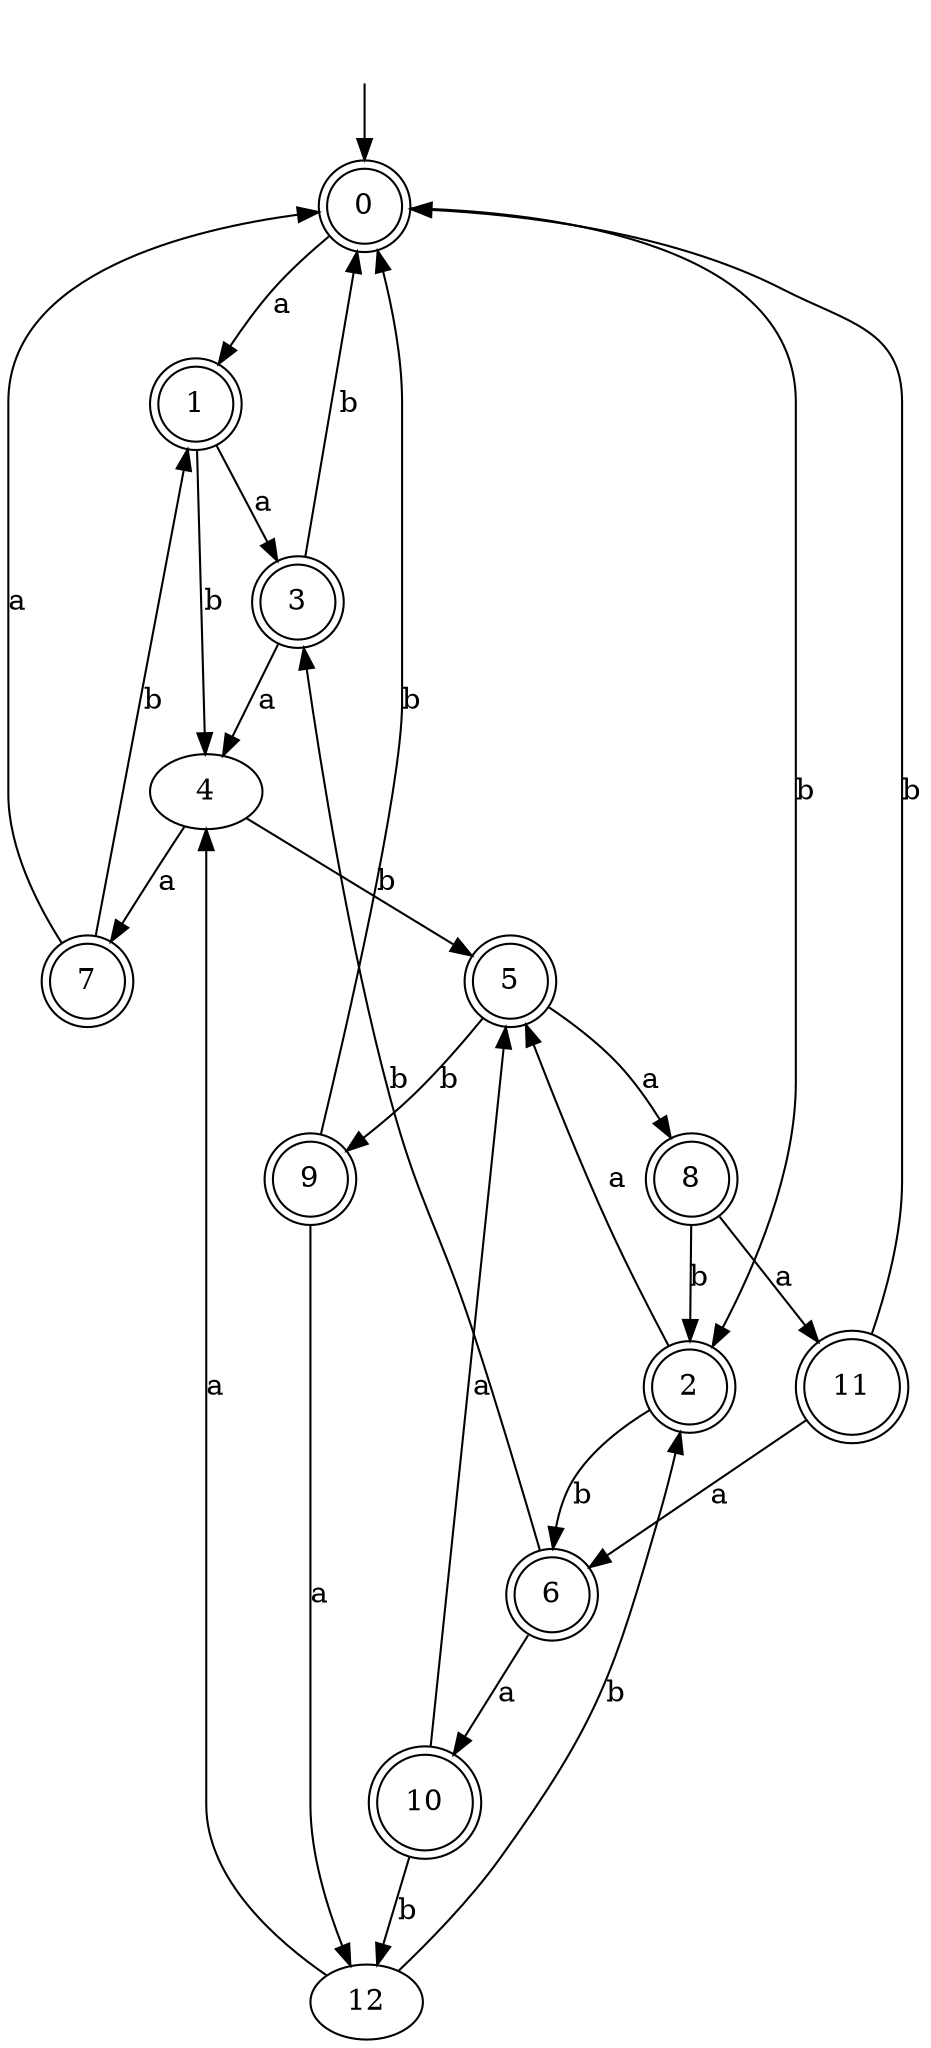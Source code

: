 digraph RandomDFA {
  __start0 [label="", shape=none];
  __start0 -> 0 [label=""];
  0 [shape=circle] [shape=doublecircle]
  0 -> 1 [label="a"]
  0 -> 2 [label="b"]
  1 [shape=doublecircle]
  1 -> 3 [label="a"]
  1 -> 4 [label="b"]
  2 [shape=doublecircle]
  2 -> 5 [label="a"]
  2 -> 6 [label="b"]
  3 [shape=doublecircle]
  3 -> 4 [label="a"]
  3 -> 0 [label="b"]
  4
  4 -> 7 [label="a"]
  4 -> 5 [label="b"]
  5 [shape=doublecircle]
  5 -> 8 [label="a"]
  5 -> 9 [label="b"]
  6 [shape=doublecircle]
  6 -> 10 [label="a"]
  6 -> 3 [label="b"]
  7 [shape=doublecircle]
  7 -> 0 [label="a"]
  7 -> 1 [label="b"]
  8 [shape=doublecircle]
  8 -> 11 [label="a"]
  8 -> 2 [label="b"]
  9 [shape=doublecircle]
  9 -> 12 [label="a"]
  9 -> 0 [label="b"]
  10 [shape=doublecircle]
  10 -> 5 [label="a"]
  10 -> 12 [label="b"]
  11 [shape=doublecircle]
  11 -> 6 [label="a"]
  11 -> 0 [label="b"]
  12
  12 -> 4 [label="a"]
  12 -> 2 [label="b"]
}
